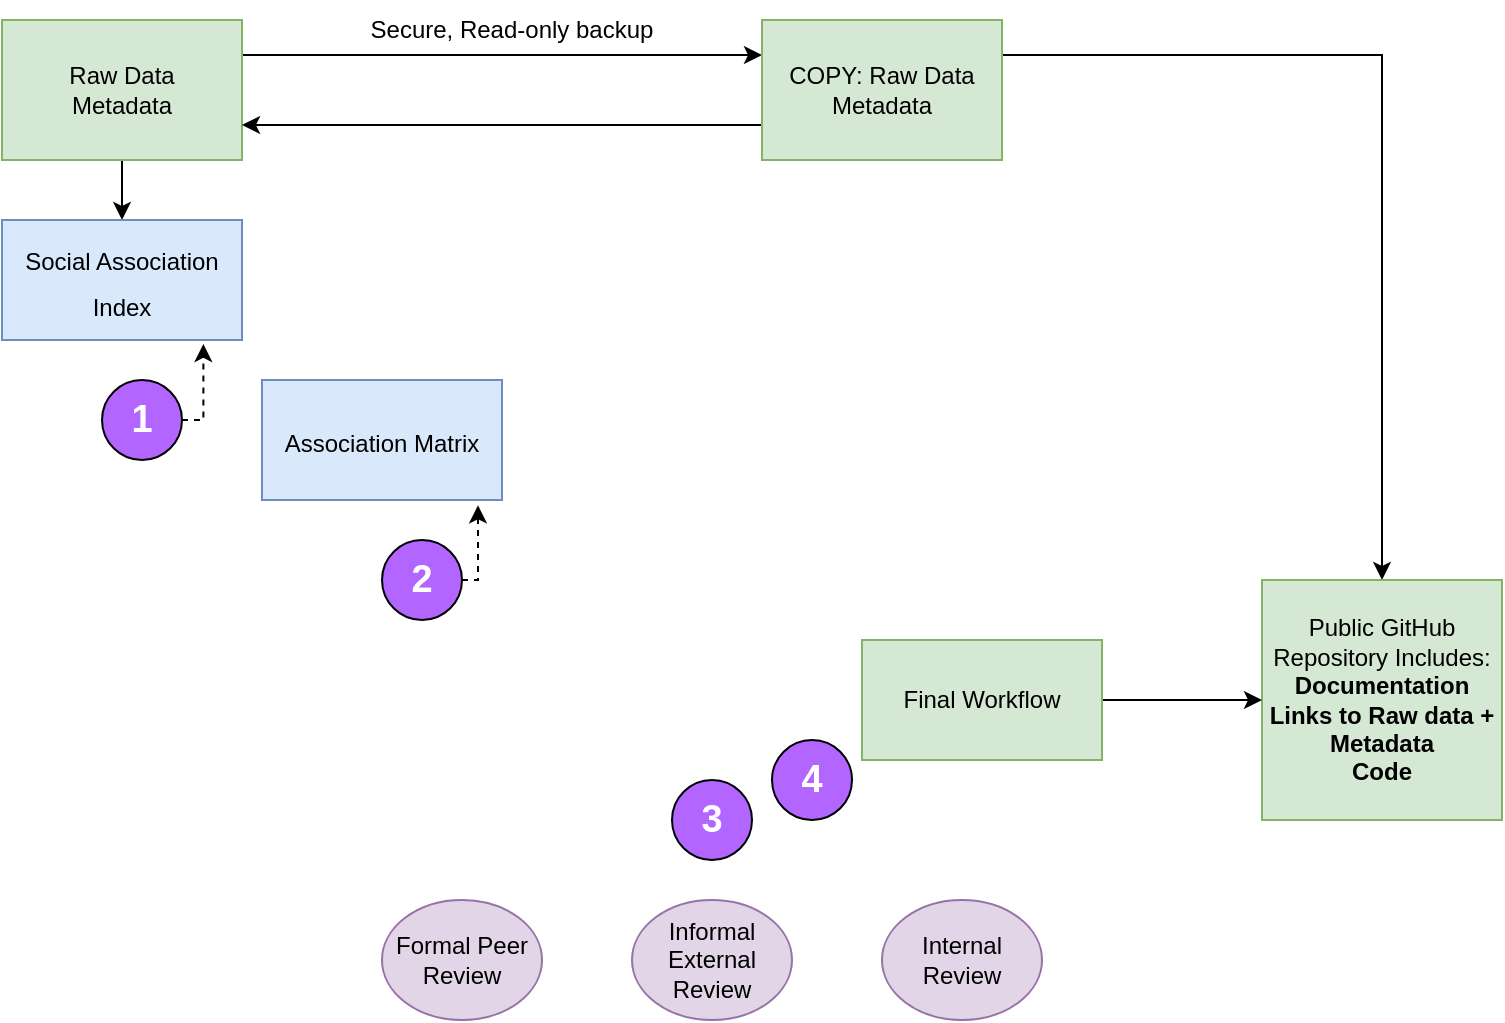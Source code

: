 <mxfile version="20.3.7" type="github">
  <diagram id="Asj_OvlAV7eRFMY_503B" name="Page-1">
    <mxGraphModel dx="782" dy="460" grid="1" gridSize="10" guides="1" tooltips="1" connect="1" arrows="1" fold="1" page="1" pageScale="1" pageWidth="850" pageHeight="1100" math="0" shadow="0">
      <root>
        <mxCell id="0" />
        <mxCell id="1" parent="0" />
        <mxCell id="feJvAz9ZvgBtIoRs770C-3" style="edgeStyle=orthogonalEdgeStyle;rounded=0;orthogonalLoop=1;jettySize=auto;html=1;exitX=1;exitY=0.25;exitDx=0;exitDy=0;entryX=0;entryY=0.25;entryDx=0;entryDy=0;" edge="1" parent="1" source="LIPbDDBm2kCoPktOWhKg-1" target="feJvAz9ZvgBtIoRs770C-2">
          <mxGeometry relative="1" as="geometry" />
        </mxCell>
        <mxCell id="feJvAz9ZvgBtIoRs770C-19" value="" style="edgeStyle=orthogonalEdgeStyle;rounded=0;orthogonalLoop=1;jettySize=auto;html=1;fontSize=12;fontColor=#FFFFFF;" edge="1" parent="1" source="LIPbDDBm2kCoPktOWhKg-1" target="feJvAz9ZvgBtIoRs770C-17">
          <mxGeometry relative="1" as="geometry" />
        </mxCell>
        <mxCell id="LIPbDDBm2kCoPktOWhKg-1" value="Raw Data&lt;br&gt;Metadata" style="rounded=0;whiteSpace=wrap;html=1;fillColor=#d5e8d4;strokeColor=#82b366;" parent="1" vertex="1">
          <mxGeometry x="40" y="60" width="120" height="70" as="geometry" />
        </mxCell>
        <mxCell id="feJvAz9ZvgBtIoRs770C-4" style="edgeStyle=orthogonalEdgeStyle;rounded=0;orthogonalLoop=1;jettySize=auto;html=1;exitX=0;exitY=0.75;exitDx=0;exitDy=0;entryX=1;entryY=0.75;entryDx=0;entryDy=0;" edge="1" parent="1" source="feJvAz9ZvgBtIoRs770C-2" target="LIPbDDBm2kCoPktOWhKg-1">
          <mxGeometry relative="1" as="geometry" />
        </mxCell>
        <mxCell id="feJvAz9ZvgBtIoRs770C-7" style="edgeStyle=orthogonalEdgeStyle;rounded=0;orthogonalLoop=1;jettySize=auto;html=1;exitX=1;exitY=0.25;exitDx=0;exitDy=0;entryX=0.5;entryY=0;entryDx=0;entryDy=0;" edge="1" parent="1" source="feJvAz9ZvgBtIoRs770C-2" target="feJvAz9ZvgBtIoRs770C-6">
          <mxGeometry relative="1" as="geometry" />
        </mxCell>
        <mxCell id="feJvAz9ZvgBtIoRs770C-2" value="COPY: Raw Data&lt;br&gt;Metadata" style="rounded=0;whiteSpace=wrap;html=1;strokeColor=#82b366;fillColor=#d5e8d4;" vertex="1" parent="1">
          <mxGeometry x="420" y="60" width="120" height="70" as="geometry" />
        </mxCell>
        <mxCell id="feJvAz9ZvgBtIoRs770C-5" value="Secure, Read-only backup" style="text;html=1;strokeColor=none;fillColor=none;align=center;verticalAlign=middle;whiteSpace=wrap;rounded=0;" vertex="1" parent="1">
          <mxGeometry x="200" y="50" width="190" height="30" as="geometry" />
        </mxCell>
        <mxCell id="feJvAz9ZvgBtIoRs770C-6" value="Public GitHub Repository Includes:&lt;br&gt;&lt;b&gt;Documentation&lt;br&gt;Links to Raw data + Metadata&lt;br&gt;Code&lt;/b&gt;" style="rounded=0;whiteSpace=wrap;html=1;strokeColor=#82b366;fillColor=#d5e8d4;" vertex="1" parent="1">
          <mxGeometry x="670" y="340" width="120" height="120" as="geometry" />
        </mxCell>
        <mxCell id="feJvAz9ZvgBtIoRs770C-9" value="" style="edgeStyle=orthogonalEdgeStyle;rounded=0;orthogonalLoop=1;jettySize=auto;html=1;" edge="1" parent="1" source="feJvAz9ZvgBtIoRs770C-8" target="feJvAz9ZvgBtIoRs770C-6">
          <mxGeometry relative="1" as="geometry" />
        </mxCell>
        <mxCell id="feJvAz9ZvgBtIoRs770C-8" value="Final Workflow" style="rounded=0;whiteSpace=wrap;html=1;strokeColor=#82b366;fillColor=#d5e8d4;" vertex="1" parent="1">
          <mxGeometry x="470" y="370" width="120" height="60" as="geometry" />
        </mxCell>
        <mxCell id="feJvAz9ZvgBtIoRs770C-10" value="Internal Review" style="ellipse;whiteSpace=wrap;html=1;strokeColor=#9673a6;fillColor=#e1d5e7;" vertex="1" parent="1">
          <mxGeometry x="480" y="500" width="80" height="60" as="geometry" />
        </mxCell>
        <mxCell id="feJvAz9ZvgBtIoRs770C-11" value="Informal External Review" style="ellipse;whiteSpace=wrap;html=1;strokeColor=#9673a6;fillColor=#e1d5e7;" vertex="1" parent="1">
          <mxGeometry x="355" y="500" width="80" height="60" as="geometry" />
        </mxCell>
        <mxCell id="feJvAz9ZvgBtIoRs770C-12" value="Formal Peer Review" style="ellipse;whiteSpace=wrap;html=1;strokeColor=#9673a6;fillColor=#e1d5e7;" vertex="1" parent="1">
          <mxGeometry x="230" y="500" width="80" height="60" as="geometry" />
        </mxCell>
        <mxCell id="feJvAz9ZvgBtIoRs770C-21" style="edgeStyle=orthogonalEdgeStyle;rounded=0;orthogonalLoop=1;jettySize=auto;html=1;exitX=1;exitY=0.5;exitDx=0;exitDy=0;entryX=0.839;entryY=1.033;entryDx=0;entryDy=0;entryPerimeter=0;fontSize=12;fontColor=#FFFFFF;dashed=1;" edge="1" parent="1" source="feJvAz9ZvgBtIoRs770C-13" target="feJvAz9ZvgBtIoRs770C-17">
          <mxGeometry relative="1" as="geometry" />
        </mxCell>
        <mxCell id="feJvAz9ZvgBtIoRs770C-13" value="&lt;font style=&quot;font-size: 19px;&quot; color=&quot;#ffffff&quot;&gt;1&lt;/font&gt;" style="ellipse;whiteSpace=wrap;html=1;strokeColor=#000000;fillColor=#B266FF;fontStyle=1" vertex="1" parent="1">
          <mxGeometry x="90" y="240" width="40" height="40" as="geometry" />
        </mxCell>
        <mxCell id="feJvAz9ZvgBtIoRs770C-22" style="edgeStyle=orthogonalEdgeStyle;rounded=0;orthogonalLoop=1;jettySize=auto;html=1;exitX=1;exitY=0.5;exitDx=0;exitDy=0;entryX=0.9;entryY=1.044;entryDx=0;entryDy=0;entryPerimeter=0;dashed=1;fontSize=12;fontColor=#FFFFFF;" edge="1" parent="1" source="feJvAz9ZvgBtIoRs770C-14" target="feJvAz9ZvgBtIoRs770C-18">
          <mxGeometry relative="1" as="geometry" />
        </mxCell>
        <mxCell id="feJvAz9ZvgBtIoRs770C-14" value="&lt;font style=&quot;font-size: 19px;&quot; color=&quot;#ffffff&quot;&gt;2&lt;/font&gt;" style="ellipse;whiteSpace=wrap;html=1;strokeColor=#000000;fillColor=#B266FF;fontStyle=1" vertex="1" parent="1">
          <mxGeometry x="230" y="320" width="40" height="40" as="geometry" />
        </mxCell>
        <mxCell id="feJvAz9ZvgBtIoRs770C-15" value="&lt;font style=&quot;font-size: 19px;&quot; color=&quot;#ffffff&quot;&gt;3&lt;/font&gt;" style="ellipse;whiteSpace=wrap;html=1;strokeColor=#000000;fillColor=#B266FF;fontStyle=1" vertex="1" parent="1">
          <mxGeometry x="375" y="440" width="40" height="40" as="geometry" />
        </mxCell>
        <mxCell id="feJvAz9ZvgBtIoRs770C-16" value="&lt;font style=&quot;font-size: 19px;&quot; color=&quot;#ffffff&quot;&gt;4&lt;/font&gt;" style="ellipse;whiteSpace=wrap;html=1;strokeColor=#000000;fillColor=#B266FF;fontStyle=1" vertex="1" parent="1">
          <mxGeometry x="425" y="420" width="40" height="40" as="geometry" />
        </mxCell>
        <mxCell id="feJvAz9ZvgBtIoRs770C-17" value="&lt;font style=&quot;font-size: 12px;&quot;&gt;Social Association Index&lt;/font&gt;" style="rounded=0;whiteSpace=wrap;html=1;strokeColor=#6c8ebf;fontSize=19;fillColor=#dae8fc;" vertex="1" parent="1">
          <mxGeometry x="40" y="160" width="120" height="60" as="geometry" />
        </mxCell>
        <mxCell id="feJvAz9ZvgBtIoRs770C-18" value="&lt;font style=&quot;font-size: 12px;&quot;&gt;Association Matrix&lt;/font&gt;" style="rounded=0;whiteSpace=wrap;html=1;strokeColor=#6c8ebf;fontSize=19;fillColor=#dae8fc;" vertex="1" parent="1">
          <mxGeometry x="170" y="240" width="120" height="60" as="geometry" />
        </mxCell>
      </root>
    </mxGraphModel>
  </diagram>
</mxfile>
